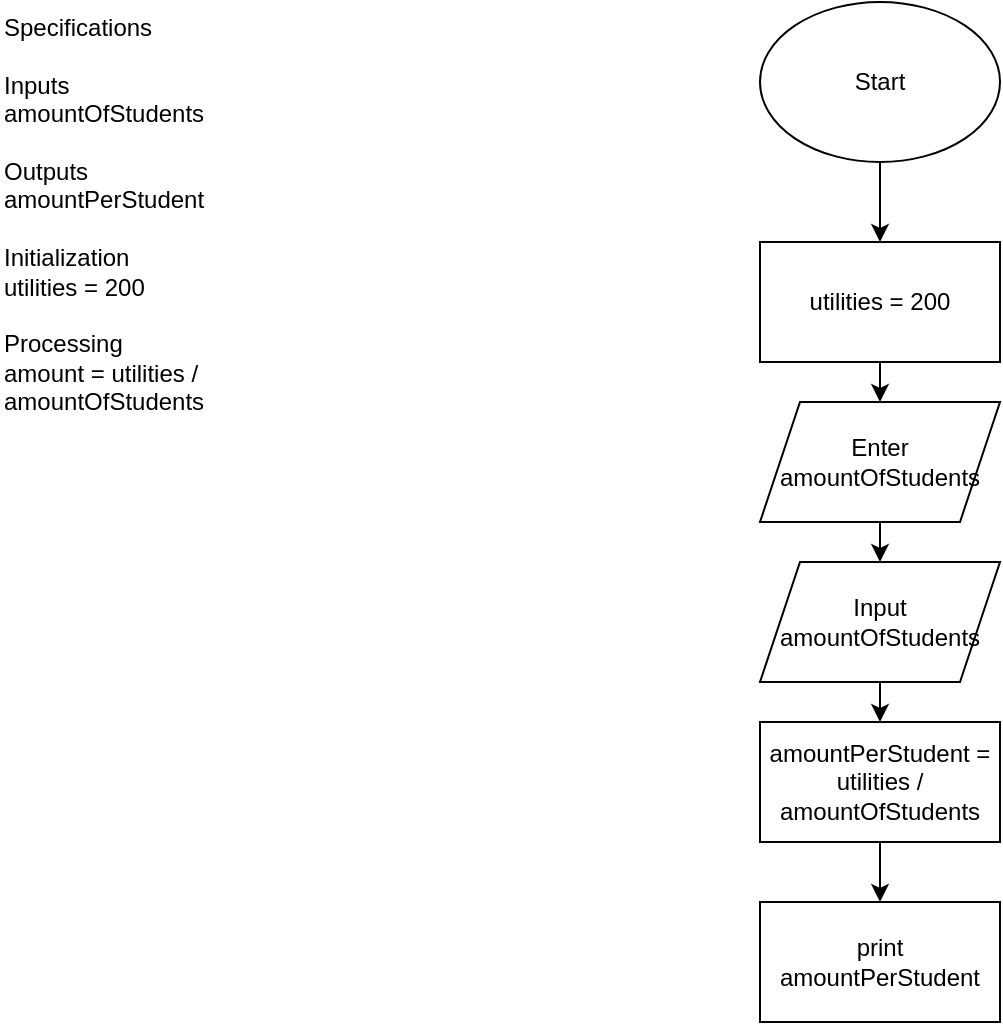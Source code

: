 <mxfile version="24.7.7" pages="2">
  <diagram name="Part 1" id="NkV_ExLqYGkyESvwtrc_">
    <mxGraphModel dx="650" dy="1841" grid="1" gridSize="10" guides="1" tooltips="1" connect="1" arrows="1" fold="1" page="1" pageScale="1" pageWidth="850" pageHeight="1100" math="0" shadow="0">
      <root>
        <mxCell id="0" />
        <mxCell id="1" parent="0" />
        <mxCell id="3rYhzZAjoDPHwLlb0dHM-2" value="Specifications&lt;br&gt;&lt;div&gt;&lt;br&gt;&lt;/div&gt;Inputs&lt;br&gt;amountOfStudents&lt;br&gt;&lt;br&gt;Outputs&lt;div&gt;amountPerStudent&lt;br&gt;&lt;/div&gt;&lt;br&gt;Initialization&lt;br&gt;utilities = 200&lt;br&gt;&lt;br&gt;Processing&lt;br&gt;amount = utilities / amountOfStudents" style="text;html=1;whiteSpace=wrap;overflow=hidden;rounded=0;" vertex="1" parent="1">
          <mxGeometry y="-1" width="180" height="240" as="geometry" />
        </mxCell>
        <mxCell id="sdVaJP0y2LW_tPCaWrj9-7" style="edgeStyle=orthogonalEdgeStyle;rounded=0;orthogonalLoop=1;jettySize=auto;html=1;exitX=0.5;exitY=1;exitDx=0;exitDy=0;entryX=0.5;entryY=0;entryDx=0;entryDy=0;" edge="1" parent="1" source="sdVaJP0y2LW_tPCaWrj9-1" target="sdVaJP0y2LW_tPCaWrj9-2">
          <mxGeometry relative="1" as="geometry" />
        </mxCell>
        <mxCell id="sdVaJP0y2LW_tPCaWrj9-1" value="Start" style="ellipse;whiteSpace=wrap;html=1;" vertex="1" parent="1">
          <mxGeometry x="380" width="120" height="80" as="geometry" />
        </mxCell>
        <mxCell id="sdVaJP0y2LW_tPCaWrj9-8" style="edgeStyle=orthogonalEdgeStyle;rounded=0;orthogonalLoop=1;jettySize=auto;html=1;exitX=0.5;exitY=1;exitDx=0;exitDy=0;entryX=0.5;entryY=0;entryDx=0;entryDy=0;" edge="1" parent="1" source="sdVaJP0y2LW_tPCaWrj9-2" target="sdVaJP0y2LW_tPCaWrj9-4">
          <mxGeometry relative="1" as="geometry" />
        </mxCell>
        <mxCell id="sdVaJP0y2LW_tPCaWrj9-2" value="utilities = 200" style="rounded=0;whiteSpace=wrap;html=1;" vertex="1" parent="1">
          <mxGeometry x="380" y="120" width="120" height="60" as="geometry" />
        </mxCell>
        <mxCell id="sdVaJP0y2LW_tPCaWrj9-11" style="edgeStyle=orthogonalEdgeStyle;rounded=0;orthogonalLoop=1;jettySize=auto;html=1;exitX=0.5;exitY=1;exitDx=0;exitDy=0;entryX=0.5;entryY=0;entryDx=0;entryDy=0;" edge="1" parent="1" source="sdVaJP0y2LW_tPCaWrj9-3" target="sdVaJP0y2LW_tPCaWrj9-6">
          <mxGeometry relative="1" as="geometry" />
        </mxCell>
        <mxCell id="sdVaJP0y2LW_tPCaWrj9-3" value="amountPerStudent = utilities / amountOfStudents" style="rounded=0;whiteSpace=wrap;html=1;" vertex="1" parent="1">
          <mxGeometry x="380" y="360" width="120" height="60" as="geometry" />
        </mxCell>
        <mxCell id="sdVaJP0y2LW_tPCaWrj9-9" style="edgeStyle=orthogonalEdgeStyle;rounded=0;orthogonalLoop=1;jettySize=auto;html=1;exitX=0.5;exitY=1;exitDx=0;exitDy=0;entryX=0.5;entryY=0;entryDx=0;entryDy=0;" edge="1" parent="1" source="sdVaJP0y2LW_tPCaWrj9-4" target="sdVaJP0y2LW_tPCaWrj9-5">
          <mxGeometry relative="1" as="geometry" />
        </mxCell>
        <mxCell id="sdVaJP0y2LW_tPCaWrj9-4" value="Enter amountOfStudents" style="shape=parallelogram;perimeter=parallelogramPerimeter;whiteSpace=wrap;html=1;fixedSize=1;" vertex="1" parent="1">
          <mxGeometry x="380" y="200" width="120" height="60" as="geometry" />
        </mxCell>
        <mxCell id="sdVaJP0y2LW_tPCaWrj9-10" style="edgeStyle=orthogonalEdgeStyle;rounded=0;orthogonalLoop=1;jettySize=auto;html=1;exitX=0.5;exitY=1;exitDx=0;exitDy=0;entryX=0.5;entryY=0;entryDx=0;entryDy=0;" edge="1" parent="1" source="sdVaJP0y2LW_tPCaWrj9-5" target="sdVaJP0y2LW_tPCaWrj9-3">
          <mxGeometry relative="1" as="geometry" />
        </mxCell>
        <mxCell id="sdVaJP0y2LW_tPCaWrj9-5" value="Input amountOfStudents" style="shape=parallelogram;perimeter=parallelogramPerimeter;whiteSpace=wrap;html=1;fixedSize=1;" vertex="1" parent="1">
          <mxGeometry x="380" y="280" width="120" height="60" as="geometry" />
        </mxCell>
        <mxCell id="sdVaJP0y2LW_tPCaWrj9-6" value="print amountPerStudent" style="rounded=0;whiteSpace=wrap;html=1;" vertex="1" parent="1">
          <mxGeometry x="380" y="450" width="120" height="60" as="geometry" />
        </mxCell>
      </root>
    </mxGraphModel>
  </diagram>
  <diagram id="VN5FMXnoflKG12c8h2te" name="Part 2">
    <mxGraphModel dx="520" dy="593" grid="1" gridSize="10" guides="1" tooltips="1" connect="1" arrows="1" fold="1" page="1" pageScale="1" pageWidth="850" pageHeight="1100" math="0" shadow="0">
      <root>
        <mxCell id="0" />
        <mxCell id="1" parent="0" />
      </root>
    </mxGraphModel>
  </diagram>
</mxfile>
